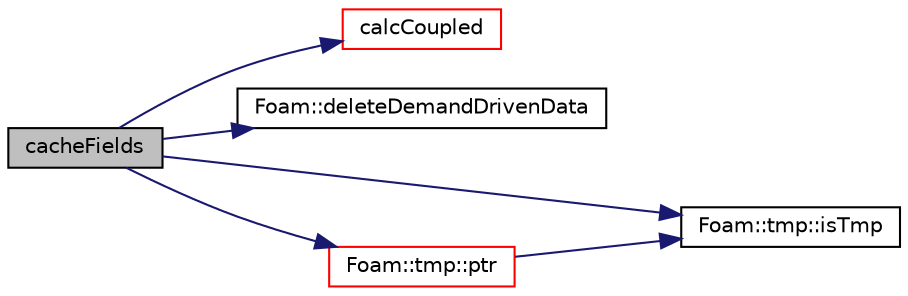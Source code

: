 digraph "cacheFields"
{
  bgcolor="transparent";
  edge [fontname="Helvetica",fontsize="10",labelfontname="Helvetica",labelfontsize="10"];
  node [fontname="Helvetica",fontsize="10",shape=record];
  rankdir="LR";
  Node1 [label="cacheFields",height=0.2,width=0.4,color="black", fillcolor="grey75", style="filled", fontcolor="black"];
  Node1 -> Node2 [color="midnightblue",fontsize="10",style="solid",fontname="Helvetica"];
  Node2 [label="calcCoupled",height=0.2,width=0.4,color="red",URL="$a00161.html#ab75663629d97d97cca393a26248907c5",tooltip="Calculate the coupled force. "];
  Node1 -> Node3 [color="midnightblue",fontsize="10",style="solid",fontname="Helvetica"];
  Node3 [label="Foam::deleteDemandDrivenData",height=0.2,width=0.4,color="black",URL="$a10909.html#a676ff999562d389fd174d693e17d230a"];
  Node1 -> Node4 [color="midnightblue",fontsize="10",style="solid",fontname="Helvetica"];
  Node4 [label="Foam::tmp::isTmp",height=0.2,width=0.4,color="black",URL="$a02711.html#a0bb26ea6f57bc69421d947674deab652",tooltip="Return true if this is really a temporary object. "];
  Node1 -> Node5 [color="midnightblue",fontsize="10",style="solid",fontname="Helvetica"];
  Node5 [label="Foam::tmp::ptr",height=0.2,width=0.4,color="red",URL="$a02711.html#ae945b04459fc65065e2f0982b0b549f0",tooltip="Return tmp pointer for reuse. "];
  Node5 -> Node4 [color="midnightblue",fontsize="10",style="solid",fontname="Helvetica"];
}
